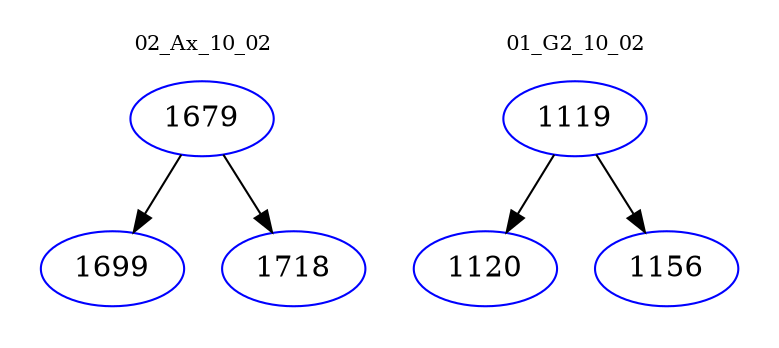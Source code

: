 digraph{
subgraph cluster_0 {
color = white
label = "02_Ax_10_02";
fontsize=10;
T0_1679 [label="1679", color="blue"]
T0_1679 -> T0_1699 [color="black"]
T0_1699 [label="1699", color="blue"]
T0_1679 -> T0_1718 [color="black"]
T0_1718 [label="1718", color="blue"]
}
subgraph cluster_1 {
color = white
label = "01_G2_10_02";
fontsize=10;
T1_1119 [label="1119", color="blue"]
T1_1119 -> T1_1120 [color="black"]
T1_1120 [label="1120", color="blue"]
T1_1119 -> T1_1156 [color="black"]
T1_1156 [label="1156", color="blue"]
}
}
